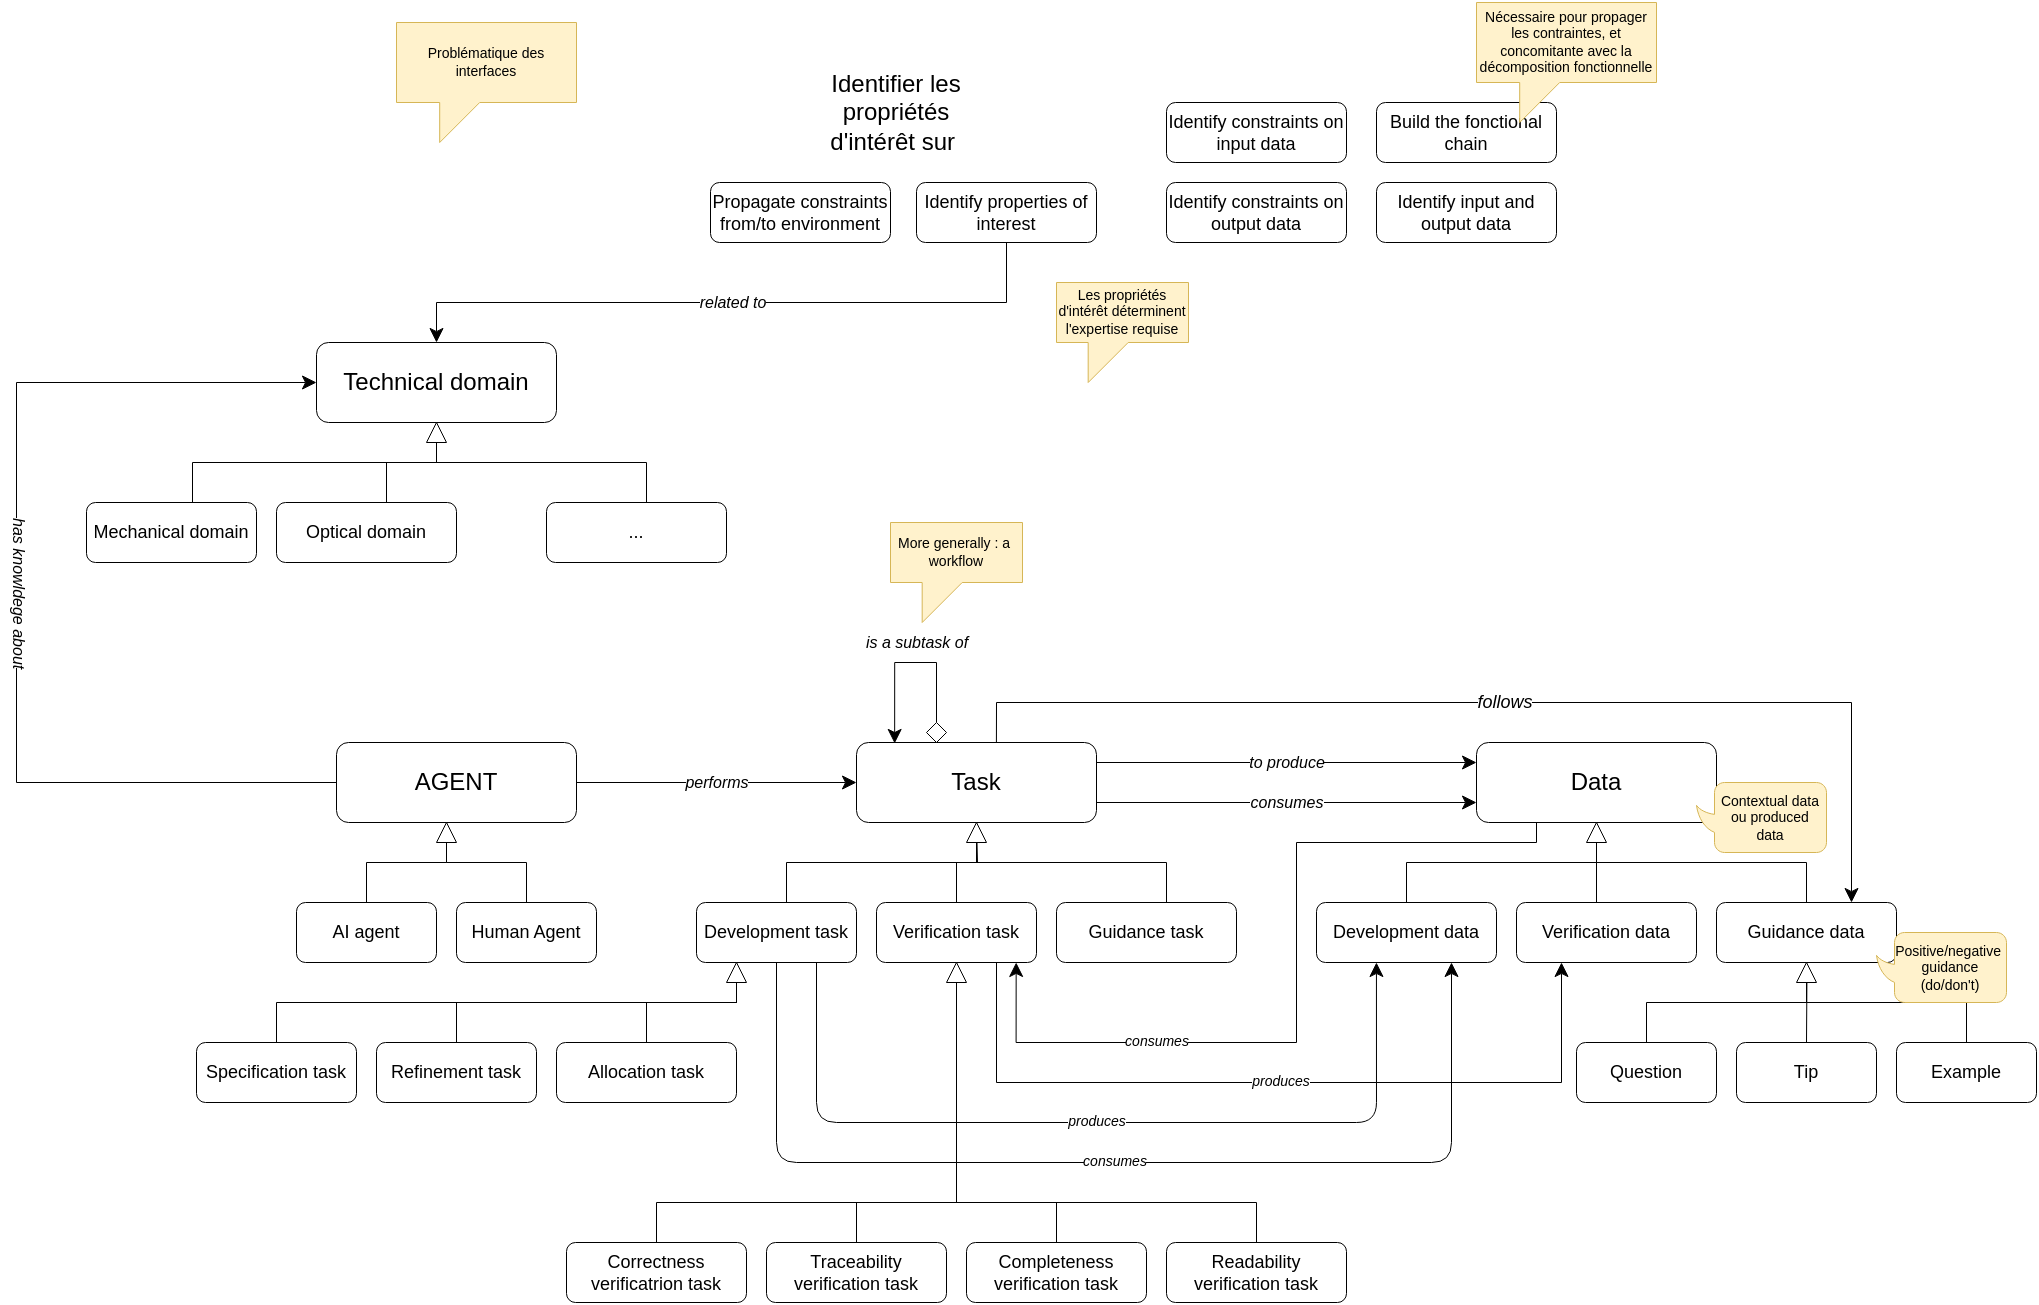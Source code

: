 <mxfile version="25.0.3">
  <diagram name="Page-1" id="Z5_-aFUJuA9duvFPhsF1">
    <mxGraphModel dx="1434" dy="746" grid="1" gridSize="10" guides="1" tooltips="1" connect="1" arrows="1" fold="1" page="1" pageScale="1" pageWidth="3300" pageHeight="4681" math="0" shadow="0">
      <root>
        <mxCell id="0" />
        <mxCell id="1" parent="0" />
        <mxCell id="tLiYIg1hAG5-3rMSmf7M-101" value="consumes" style="edgeStyle=orthogonalEdgeStyle;rounded=0;orthogonalLoop=1;jettySize=auto;html=1;exitX=0.25;exitY=1;exitDx=0;exitDy=0;entryX=0.873;entryY=1;entryDx=0;entryDy=0;strokeColor=default;strokeWidth=0.5;align=center;verticalAlign=middle;fontFamily=Helvetica;fontSize=7;fontColor=default;fontStyle=2;labelBackgroundColor=default;endArrow=classic;jumpStyle=arc;entryPerimeter=0;" parent="1" source="tLiYIg1hAG5-3rMSmf7M-17" target="tLiYIg1hAG5-3rMSmf7M-62" edge="1">
          <mxGeometry x="0.463" relative="1" as="geometry">
            <Array as="points">
              <mxPoint x="1160" y="490" />
              <mxPoint x="1040" y="490" />
              <mxPoint x="1040" y="590" />
              <mxPoint x="900" y="590" />
            </Array>
            <mxPoint as="offset" />
          </mxGeometry>
        </mxCell>
        <mxCell id="tLiYIg1hAG5-3rMSmf7M-17" value="Data" style="rounded=1;whiteSpace=wrap;html=1;strokeWidth=0.5;" parent="1" vertex="1">
          <mxGeometry x="1130" y="440" width="120" height="40" as="geometry" />
        </mxCell>
        <mxCell id="tLiYIg1hAG5-3rMSmf7M-19" value="performs" style="edgeStyle=orthogonalEdgeStyle;rounded=0;orthogonalLoop=1;jettySize=auto;html=1;entryX=0;entryY=0.5;entryDx=0;entryDy=0;fontStyle=2;exitX=1;exitY=0.5;exitDx=0;exitDy=0;fontSize=8;strokeWidth=0.5;" parent="1" source="tLiYIg1hAG5-3rMSmf7M-21" target="tLiYIg1hAG5-3rMSmf7M-58" edge="1">
          <mxGeometry relative="1" as="geometry" />
        </mxCell>
        <mxCell id="DMlMxsVQOJTG3V4bMgdd-10" value="has knowldege about" style="edgeStyle=orthogonalEdgeStyle;rounded=0;orthogonalLoop=1;jettySize=auto;html=1;entryX=0;entryY=0.5;entryDx=0;entryDy=0;exitX=0;exitY=0.5;exitDx=0;exitDy=0;textDirection=vertical-lr;fontSize=8;strokeColor=default;strokeWidth=0.5;align=center;verticalAlign=middle;fontFamily=Helvetica;fontColor=default;fontStyle=2;labelBackgroundColor=default;endArrow=classic;" parent="1" source="tLiYIg1hAG5-3rMSmf7M-21" target="tLiYIg1hAG5-3rMSmf7M-94" edge="1">
          <mxGeometry relative="1" as="geometry">
            <Array as="points">
              <mxPoint x="400" y="460" />
              <mxPoint x="400" y="260" />
            </Array>
          </mxGeometry>
        </mxCell>
        <mxCell id="tLiYIg1hAG5-3rMSmf7M-21" value="AGENT" style="rounded=1;whiteSpace=wrap;html=1;strokeWidth=0.5;" parent="1" vertex="1">
          <mxGeometry x="560" y="440" width="120" height="40" as="geometry" />
        </mxCell>
        <mxCell id="tLiYIg1hAG5-3rMSmf7M-29" value="&lt;span style=&quot;text-align: right;&quot;&gt;Development data&lt;/span&gt;" style="rounded=1;whiteSpace=wrap;html=1;fontSize=9;strokeWidth=0.5;" parent="1" vertex="1">
          <mxGeometry x="1050" y="520" width="90" height="30" as="geometry" />
        </mxCell>
        <mxCell id="tLiYIg1hAG5-3rMSmf7M-43" style="edgeStyle=orthogonalEdgeStyle;rounded=0;orthogonalLoop=1;jettySize=auto;html=1;entryX=0;entryY=0.5;entryDx=0;entryDy=0;exitX=0.5;exitY=0;exitDx=0;exitDy=0;endArrow=none;endFill=0;strokeWidth=0.5;" parent="1" source="tLiYIg1hAG5-3rMSmf7M-30" target="tLiYIg1hAG5-3rMSmf7M-41" edge="1">
          <mxGeometry relative="1" as="geometry">
            <Array as="points">
              <mxPoint x="1190" y="540" />
            </Array>
          </mxGeometry>
        </mxCell>
        <mxCell id="tLiYIg1hAG5-3rMSmf7M-30" value="&lt;span style=&quot;text-align: right;&quot;&gt;Verification data&lt;/span&gt;" style="rounded=1;whiteSpace=wrap;html=1;fontSize=9;strokeWidth=0.5;" parent="1" vertex="1">
          <mxGeometry x="1150" y="520" width="90" height="30" as="geometry" />
        </mxCell>
        <mxCell id="tLiYIg1hAG5-3rMSmf7M-44" style="edgeStyle=orthogonalEdgeStyle;rounded=0;orthogonalLoop=1;jettySize=auto;html=1;entryX=0;entryY=0.5;entryDx=0;entryDy=0;endArrow=none;endFill=0;exitX=0.5;exitY=0;exitDx=0;exitDy=0;strokeWidth=0.5;" parent="1" source="tLiYIg1hAG5-3rMSmf7M-31" target="tLiYIg1hAG5-3rMSmf7M-41" edge="1">
          <mxGeometry relative="1" as="geometry">
            <mxPoint x="1320" y="510" as="sourcePoint" />
            <Array as="points">
              <mxPoint x="1295" y="500" />
              <mxPoint x="1190" y="500" />
            </Array>
          </mxGeometry>
        </mxCell>
        <mxCell id="tLiYIg1hAG5-3rMSmf7M-31" value="&lt;span style=&quot;text-align: right;&quot;&gt;Guidance data&lt;/span&gt;" style="rounded=1;whiteSpace=wrap;html=1;fontSize=9;strokeWidth=0.5;" parent="1" vertex="1">
          <mxGeometry x="1250" y="520" width="90" height="30" as="geometry" />
        </mxCell>
        <mxCell id="tLiYIg1hAG5-3rMSmf7M-32" value="&lt;span style=&quot;text-align: right;&quot;&gt;Question&lt;/span&gt;" style="rounded=1;whiteSpace=wrap;html=1;fontSize=9;strokeWidth=0.5;" parent="1" vertex="1">
          <mxGeometry x="1180" y="590" width="70" height="30" as="geometry" />
        </mxCell>
        <mxCell id="tLiYIg1hAG5-3rMSmf7M-39" style="edgeStyle=orthogonalEdgeStyle;rounded=0;orthogonalLoop=1;jettySize=auto;html=1;exitX=0.5;exitY=0;exitDx=0;exitDy=0;endArrow=none;endFill=0;strokeWidth=0.5;" parent="1" source="tLiYIg1hAG5-3rMSmf7M-33" edge="1">
          <mxGeometry relative="1" as="geometry">
            <mxPoint x="1295.2" y="560" as="targetPoint" />
          </mxGeometry>
        </mxCell>
        <mxCell id="tLiYIg1hAG5-3rMSmf7M-33" value="&lt;span style=&quot;text-align: right;&quot;&gt;Tip&lt;/span&gt;" style="rounded=1;whiteSpace=wrap;html=1;fontSize=9;strokeWidth=0.5;" parent="1" vertex="1">
          <mxGeometry x="1260" y="590" width="70" height="30" as="geometry" />
        </mxCell>
        <mxCell id="tLiYIg1hAG5-3rMSmf7M-40" style="edgeStyle=orthogonalEdgeStyle;rounded=0;orthogonalLoop=1;jettySize=auto;html=1;entryX=0;entryY=0.5;entryDx=0;entryDy=0;endArrow=none;endFill=0;strokeWidth=0.5;" parent="1" source="tLiYIg1hAG5-3rMSmf7M-34" target="tLiYIg1hAG5-3rMSmf7M-37" edge="1">
          <mxGeometry relative="1" as="geometry">
            <Array as="points">
              <mxPoint x="1375" y="570" />
              <mxPoint x="1295" y="570" />
            </Array>
          </mxGeometry>
        </mxCell>
        <mxCell id="tLiYIg1hAG5-3rMSmf7M-34" value="&lt;span style=&quot;text-align: right;&quot;&gt;Example&lt;/span&gt;" style="rounded=1;whiteSpace=wrap;html=1;fontSize=9;strokeWidth=0.5;" parent="1" vertex="1">
          <mxGeometry x="1340" y="590" width="70" height="30" as="geometry" />
        </mxCell>
        <mxCell id="tLiYIg1hAG5-3rMSmf7M-38" style="edgeStyle=orthogonalEdgeStyle;rounded=0;orthogonalLoop=1;jettySize=auto;html=1;exitX=0;exitY=0.5;exitDx=0;exitDy=0;entryX=0.5;entryY=0;entryDx=0;entryDy=0;endArrow=none;endFill=0;strokeWidth=0.5;" parent="1" source="tLiYIg1hAG5-3rMSmf7M-37" target="tLiYIg1hAG5-3rMSmf7M-32" edge="1">
          <mxGeometry relative="1" as="geometry">
            <Array as="points">
              <mxPoint x="1295" y="570" />
              <mxPoint x="1215" y="570" />
            </Array>
          </mxGeometry>
        </mxCell>
        <mxCell id="tLiYIg1hAG5-3rMSmf7M-37" value="" style="triangle;whiteSpace=wrap;html=1;rotation=-90;strokeWidth=0.5;" parent="1" vertex="1">
          <mxGeometry x="1290" y="550" width="10" height="10" as="geometry" />
        </mxCell>
        <mxCell id="tLiYIg1hAG5-3rMSmf7M-42" style="edgeStyle=orthogonalEdgeStyle;rounded=0;orthogonalLoop=1;jettySize=auto;html=1;entryX=0.5;entryY=0;entryDx=0;entryDy=0;endArrow=none;endFill=0;strokeWidth=0.5;" parent="1" source="tLiYIg1hAG5-3rMSmf7M-41" target="tLiYIg1hAG5-3rMSmf7M-29" edge="1">
          <mxGeometry relative="1" as="geometry">
            <Array as="points">
              <mxPoint x="1190" y="500" />
              <mxPoint x="1095" y="500" />
            </Array>
          </mxGeometry>
        </mxCell>
        <mxCell id="tLiYIg1hAG5-3rMSmf7M-41" value="" style="triangle;whiteSpace=wrap;html=1;rotation=-90;strokeWidth=0.5;" parent="1" vertex="1">
          <mxGeometry x="1185" y="480" width="10" height="10" as="geometry" />
        </mxCell>
        <mxCell id="tLiYIg1hAG5-3rMSmf7M-52" style="edgeStyle=orthogonalEdgeStyle;rounded=0;orthogonalLoop=1;jettySize=auto;html=1;entryX=0;entryY=0.5;entryDx=0;entryDy=0;endArrow=none;endFill=0;strokeWidth=0.5;exitX=0.5;exitY=0;exitDx=0;exitDy=0;" parent="1" source="tLiYIg1hAG5-3rMSmf7M-48" target="tLiYIg1hAG5-3rMSmf7M-51" edge="1">
          <mxGeometry relative="1" as="geometry">
            <Array as="points">
              <mxPoint x="575" y="500" />
              <mxPoint x="615" y="500" />
            </Array>
          </mxGeometry>
        </mxCell>
        <mxCell id="tLiYIg1hAG5-3rMSmf7M-48" value="&lt;span style=&quot;text-align: right;&quot;&gt;AI agent&lt;/span&gt;" style="rounded=1;whiteSpace=wrap;html=1;fontSize=9;strokeWidth=0.5;" parent="1" vertex="1">
          <mxGeometry x="540" y="520" width="70" height="30" as="geometry" />
        </mxCell>
        <mxCell id="tLiYIg1hAG5-3rMSmf7M-53" style="edgeStyle=orthogonalEdgeStyle;rounded=0;orthogonalLoop=1;jettySize=auto;html=1;entryX=0;entryY=0.5;entryDx=0;entryDy=0;endArrow=none;endFill=0;strokeWidth=0.5;" parent="1" source="tLiYIg1hAG5-3rMSmf7M-49" target="tLiYIg1hAG5-3rMSmf7M-51" edge="1">
          <mxGeometry relative="1" as="geometry">
            <mxPoint x="610" y="490" as="targetPoint" />
            <Array as="points">
              <mxPoint x="655" y="500" />
              <mxPoint x="615" y="500" />
            </Array>
          </mxGeometry>
        </mxCell>
        <mxCell id="tLiYIg1hAG5-3rMSmf7M-49" value="&lt;span style=&quot;text-align: right;&quot;&gt;Human Agent&lt;/span&gt;" style="rounded=1;whiteSpace=wrap;html=1;fontSize=9;strokeWidth=0.5;" parent="1" vertex="1">
          <mxGeometry x="620" y="520" width="70" height="30" as="geometry" />
        </mxCell>
        <mxCell id="tLiYIg1hAG5-3rMSmf7M-51" value="" style="triangle;whiteSpace=wrap;html=1;rotation=-90;strokeWidth=0.5;" parent="1" vertex="1">
          <mxGeometry x="610" y="480" width="10" height="10" as="geometry" />
        </mxCell>
        <mxCell id="tLiYIg1hAG5-3rMSmf7M-59" value="consumes" style="edgeStyle=orthogonalEdgeStyle;rounded=0;orthogonalLoop=1;jettySize=auto;html=1;entryX=0;entryY=0.75;entryDx=0;entryDy=0;exitX=1;exitY=0.75;exitDx=0;exitDy=0;fontStyle=2;fontSize=8;strokeWidth=0.5;" parent="1" source="tLiYIg1hAG5-3rMSmf7M-58" target="tLiYIg1hAG5-3rMSmf7M-17" edge="1">
          <mxGeometry relative="1" as="geometry" />
        </mxCell>
        <mxCell id="tLiYIg1hAG5-3rMSmf7M-60" value="to produce" style="edgeStyle=orthogonalEdgeStyle;rounded=0;orthogonalLoop=1;jettySize=auto;html=1;entryX=0;entryY=0.25;entryDx=0;entryDy=0;exitX=1;exitY=0.25;exitDx=0;exitDy=0;fontStyle=2;fontSize=8;strokeWidth=0.5;" parent="1" source="tLiYIg1hAG5-3rMSmf7M-58" target="tLiYIg1hAG5-3rMSmf7M-17" edge="1">
          <mxGeometry relative="1" as="geometry" />
        </mxCell>
        <mxCell id="tLiYIg1hAG5-3rMSmf7M-58" value="Task" style="rounded=1;whiteSpace=wrap;html=1;strokeWidth=0.5;" parent="1" vertex="1">
          <mxGeometry x="820" y="440" width="120" height="40" as="geometry" />
        </mxCell>
        <mxCell id="tLiYIg1hAG5-3rMSmf7M-64" style="edgeStyle=orthogonalEdgeStyle;rounded=0;orthogonalLoop=1;jettySize=auto;html=1;entryX=0.5;entryY=1;entryDx=0;entryDy=0;endArrow=none;endFill=0;strokeWidth=0.5;" parent="1" source="tLiYIg1hAG5-3rMSmf7M-61" target="tLiYIg1hAG5-3rMSmf7M-58" edge="1">
          <mxGeometry relative="1" as="geometry">
            <Array as="points">
              <mxPoint x="785" y="500" />
              <mxPoint x="880" y="500" />
            </Array>
          </mxGeometry>
        </mxCell>
        <mxCell id="tLiYIg1hAG5-3rMSmf7M-74" value="consumes" style="edgeStyle=orthogonalEdgeStyle;rounded=1;orthogonalLoop=1;jettySize=auto;html=1;exitX=0.5;exitY=1;exitDx=0;exitDy=0;entryX=0.75;entryY=1;entryDx=0;entryDy=0;fontStyle=2;fontSize=7;strokeWidth=0.5;curved=0;" parent="1" source="tLiYIg1hAG5-3rMSmf7M-61" target="tLiYIg1hAG5-3rMSmf7M-29" edge="1">
          <mxGeometry relative="1" as="geometry">
            <Array as="points">
              <mxPoint x="780" y="650" />
              <mxPoint x="1118" y="650" />
            </Array>
          </mxGeometry>
        </mxCell>
        <mxCell id="tLiYIg1hAG5-3rMSmf7M-61" value="&lt;span style=&quot;text-align: right;&quot;&gt;Development task&lt;/span&gt;" style="rounded=1;whiteSpace=wrap;html=1;fontSize=9;strokeWidth=0.5;" parent="1" vertex="1">
          <mxGeometry x="740" y="520" width="80" height="30" as="geometry" />
        </mxCell>
        <mxCell id="tLiYIg1hAG5-3rMSmf7M-69" style="edgeStyle=orthogonalEdgeStyle;rounded=0;orthogonalLoop=1;jettySize=auto;html=1;endArrow=none;endFill=0;strokeWidth=0.5;" parent="1" source="tLiYIg1hAG5-3rMSmf7M-62" edge="1">
          <mxGeometry relative="1" as="geometry">
            <mxPoint x="880" y="480" as="targetPoint" />
          </mxGeometry>
        </mxCell>
        <mxCell id="tLiYIg1hAG5-3rMSmf7M-76" value="produces" style="edgeStyle=orthogonalEdgeStyle;rounded=0;orthogonalLoop=1;jettySize=auto;html=1;exitX=0.75;exitY=1;exitDx=0;exitDy=0;entryX=0.25;entryY=1;entryDx=0;entryDy=0;strokeColor=default;strokeWidth=0.5;align=center;verticalAlign=middle;fontFamily=Helvetica;fontSize=7;fontColor=default;fontStyle=2;labelBackgroundColor=default;endArrow=classic;" parent="1" source="tLiYIg1hAG5-3rMSmf7M-62" target="tLiYIg1hAG5-3rMSmf7M-30" edge="1">
          <mxGeometry relative="1" as="geometry">
            <Array as="points">
              <mxPoint x="890" y="610" />
              <mxPoint x="1173" y="610" />
            </Array>
          </mxGeometry>
        </mxCell>
        <mxCell id="tLiYIg1hAG5-3rMSmf7M-62" value="&lt;span style=&quot;text-align: right;&quot;&gt;Verification task&lt;/span&gt;" style="rounded=1;whiteSpace=wrap;html=1;fontSize=9;strokeWidth=0.5;" parent="1" vertex="1">
          <mxGeometry x="830" y="520" width="80" height="30" as="geometry" />
        </mxCell>
        <mxCell id="tLiYIg1hAG5-3rMSmf7M-66" style="edgeStyle=orthogonalEdgeStyle;rounded=0;orthogonalLoop=1;jettySize=auto;html=1;exitX=0.5;exitY=0;exitDx=0;exitDy=0;endArrow=none;endFill=0;strokeWidth=0.5;" parent="1" source="tLiYIg1hAG5-3rMSmf7M-71" edge="1">
          <mxGeometry relative="1" as="geometry">
            <mxPoint x="880" y="480" as="targetPoint" />
          </mxGeometry>
        </mxCell>
        <mxCell id="tLiYIg1hAG5-3rMSmf7M-63" value="&lt;span style=&quot;text-align: right;&quot;&gt;Guidance task&lt;/span&gt;" style="rounded=1;whiteSpace=wrap;html=1;fontSize=9;strokeWidth=0.5;" parent="1" vertex="1">
          <mxGeometry x="920" y="520" width="90" height="30" as="geometry" />
        </mxCell>
        <mxCell id="tLiYIg1hAG5-3rMSmf7M-72" value="" style="edgeStyle=orthogonalEdgeStyle;rounded=0;orthogonalLoop=1;jettySize=auto;html=1;exitX=0.5;exitY=0;exitDx=0;exitDy=0;endArrow=none;endFill=0;strokeWidth=0.5;" parent="1" source="tLiYIg1hAG5-3rMSmf7M-63" target="tLiYIg1hAG5-3rMSmf7M-71" edge="1">
          <mxGeometry relative="1" as="geometry">
            <mxPoint x="880" y="480" as="targetPoint" />
            <mxPoint x="975" y="540" as="sourcePoint" />
            <Array as="points">
              <mxPoint x="975" y="500" />
              <mxPoint x="880" y="500" />
            </Array>
          </mxGeometry>
        </mxCell>
        <mxCell id="tLiYIg1hAG5-3rMSmf7M-71" value="" style="triangle;whiteSpace=wrap;html=1;rotation=-90;strokeWidth=0.5;" parent="1" vertex="1">
          <mxGeometry x="875" y="480" width="10" height="10" as="geometry" />
        </mxCell>
        <mxCell id="tLiYIg1hAG5-3rMSmf7M-73" value="follows" style="edgeStyle=orthogonalEdgeStyle;rounded=0;orthogonalLoop=1;jettySize=auto;html=1;entryX=0.583;entryY=0;entryDx=0;entryDy=0;entryPerimeter=0;flowAnimation=0;jumpStyle=arc;fontSize=9;fontStyle=2;exitX=0.75;exitY=0;exitDx=0;exitDy=0;startArrow=classic;startFill=1;endArrow=none;endFill=0;strokeWidth=0.5;" parent="1" source="tLiYIg1hAG5-3rMSmf7M-31" target="tLiYIg1hAG5-3rMSmf7M-58" edge="1">
          <mxGeometry relative="1" as="geometry">
            <Array as="points">
              <mxPoint x="1318" y="420" />
              <mxPoint x="890" y="420" />
            </Array>
          </mxGeometry>
        </mxCell>
        <mxCell id="tLiYIg1hAG5-3rMSmf7M-75" value="produces" style="edgeStyle=orthogonalEdgeStyle;rounded=1;orthogonalLoop=1;jettySize=auto;html=1;entryX=0.333;entryY=1;entryDx=0;entryDy=0;entryPerimeter=0;exitX=0.75;exitY=1;exitDx=0;exitDy=0;fontStyle=2;fontSize=7;strokeWidth=0.5;curved=0;" parent="1" source="tLiYIg1hAG5-3rMSmf7M-61" target="tLiYIg1hAG5-3rMSmf7M-29" edge="1">
          <mxGeometry relative="1" as="geometry">
            <Array as="points">
              <mxPoint x="800" y="630" />
              <mxPoint x="1080" y="630" />
            </Array>
          </mxGeometry>
        </mxCell>
        <mxCell id="tLiYIg1hAG5-3rMSmf7M-80" style="edgeStyle=orthogonalEdgeStyle;rounded=0;orthogonalLoop=1;jettySize=auto;html=1;entryX=0;entryY=0.5;entryDx=0;entryDy=0;exitX=0.5;exitY=0;exitDx=0;exitDy=0;strokeColor=default;strokeWidth=0.5;align=center;verticalAlign=middle;fontFamily=Helvetica;fontSize=11;fontColor=default;fontStyle=2;labelBackgroundColor=default;endArrow=none;endFill=0;" parent="1" source="tLiYIg1hAG5-3rMSmf7M-77" target="tLiYIg1hAG5-3rMSmf7M-79" edge="1">
          <mxGeometry relative="1" as="geometry">
            <Array as="points">
              <mxPoint x="530" y="570" />
              <mxPoint x="760" y="570" />
            </Array>
          </mxGeometry>
        </mxCell>
        <mxCell id="tLiYIg1hAG5-3rMSmf7M-77" value="&lt;span style=&quot;text-align: right;&quot;&gt;Specification task&lt;/span&gt;" style="rounded=1;whiteSpace=wrap;html=1;fontSize=9;strokeWidth=0.5;" parent="1" vertex="1">
          <mxGeometry x="490" y="590" width="80" height="30" as="geometry" />
        </mxCell>
        <mxCell id="tLiYIg1hAG5-3rMSmf7M-81" style="edgeStyle=orthogonalEdgeStyle;rounded=0;orthogonalLoop=1;jettySize=auto;html=1;entryX=0;entryY=0.5;entryDx=0;entryDy=0;endArrow=none;endFill=0;strokeColor=default;strokeWidth=0.5;align=center;verticalAlign=middle;fontFamily=Helvetica;fontSize=11;fontColor=default;fontStyle=2;labelBackgroundColor=default;exitX=0.5;exitY=0;exitDx=0;exitDy=0;" parent="1" source="tLiYIg1hAG5-3rMSmf7M-102" target="tLiYIg1hAG5-3rMSmf7M-79" edge="1">
          <mxGeometry relative="1" as="geometry">
            <Array as="points">
              <mxPoint x="715" y="570" />
              <mxPoint x="760" y="570" />
            </Array>
          </mxGeometry>
        </mxCell>
        <mxCell id="tLiYIg1hAG5-3rMSmf7M-103" style="edgeStyle=orthogonalEdgeStyle;rounded=0;orthogonalLoop=1;jettySize=auto;html=1;entryX=0;entryY=0.5;entryDx=0;entryDy=0;exitX=0.5;exitY=0;exitDx=0;exitDy=0;strokeColor=default;strokeWidth=0.5;align=center;verticalAlign=middle;fontFamily=Helvetica;fontSize=11;fontColor=default;labelBackgroundColor=default;endArrow=none;endFill=0;" parent="1" source="tLiYIg1hAG5-3rMSmf7M-78" target="tLiYIg1hAG5-3rMSmf7M-79" edge="1">
          <mxGeometry relative="1" as="geometry">
            <Array as="points">
              <mxPoint x="620" y="570" />
              <mxPoint x="760" y="570" />
            </Array>
          </mxGeometry>
        </mxCell>
        <mxCell id="tLiYIg1hAG5-3rMSmf7M-78" value="&lt;span style=&quot;text-align: right;&quot;&gt;Refinement task&lt;/span&gt;" style="rounded=1;whiteSpace=wrap;html=1;fontSize=9;strokeWidth=0.5;" parent="1" vertex="1">
          <mxGeometry x="580" y="590" width="80" height="30" as="geometry" />
        </mxCell>
        <mxCell id="tLiYIg1hAG5-3rMSmf7M-79" value="" style="triangle;whiteSpace=wrap;html=1;rotation=-90;strokeWidth=0.5;" parent="1" vertex="1">
          <mxGeometry x="755" y="550" width="10" height="10" as="geometry" />
        </mxCell>
        <mxCell id="tLiYIg1hAG5-3rMSmf7M-82" value="is a subtask of" style="edgeStyle=orthogonalEdgeStyle;rounded=0;orthogonalLoop=1;jettySize=auto;html=1;entryX=0.159;entryY=0.012;entryDx=0;entryDy=0;entryPerimeter=0;fontSize=8;fontStyle=2;strokeWidth=0.5;" parent="1" source="tLiYIg1hAG5-3rMSmf7M-83" target="tLiYIg1hAG5-3rMSmf7M-58" edge="1">
          <mxGeometry x="-0.124" y="-10" relative="1" as="geometry">
            <Array as="points">
              <mxPoint x="860" y="400" />
              <mxPoint x="839" y="400" />
            </Array>
            <mxPoint as="offset" />
          </mxGeometry>
        </mxCell>
        <mxCell id="tLiYIg1hAG5-3rMSmf7M-83" value="" style="rhombus;whiteSpace=wrap;html=1;rotation=-90;strokeWidth=0.5;" parent="1" vertex="1">
          <mxGeometry x="855" y="430" width="10" height="10" as="geometry" />
        </mxCell>
        <mxCell id="tLiYIg1hAG5-3rMSmf7M-90" style="edgeStyle=orthogonalEdgeStyle;rounded=0;orthogonalLoop=1;jettySize=auto;html=1;entryX=0;entryY=0.5;entryDx=0;entryDy=0;strokeColor=default;strokeWidth=0.5;align=center;verticalAlign=middle;fontFamily=Helvetica;fontSize=7;fontColor=default;fontStyle=2;labelBackgroundColor=default;endArrow=none;endFill=0;exitX=0.5;exitY=0;exitDx=0;exitDy=0;curved=0;" parent="1" source="tLiYIg1hAG5-3rMSmf7M-85" target="tLiYIg1hAG5-3rMSmf7M-89" edge="1">
          <mxGeometry relative="1" as="geometry">
            <Array as="points">
              <mxPoint x="720" y="670" />
              <mxPoint x="870" y="670" />
            </Array>
          </mxGeometry>
        </mxCell>
        <mxCell id="tLiYIg1hAG5-3rMSmf7M-85" value="&lt;span style=&quot;text-align: right;&quot;&gt;Correctness verificatrion task&lt;/span&gt;" style="rounded=1;whiteSpace=wrap;html=1;fontSize=9;strokeWidth=0.5;" parent="1" vertex="1">
          <mxGeometry x="675" y="690" width="90" height="30" as="geometry" />
        </mxCell>
        <mxCell id="tLiYIg1hAG5-3rMSmf7M-91" style="edgeStyle=orthogonalEdgeStyle;rounded=0;orthogonalLoop=1;jettySize=auto;html=1;exitX=0.5;exitY=0;exitDx=0;exitDy=0;strokeColor=default;strokeWidth=0.5;align=center;verticalAlign=middle;fontFamily=Helvetica;fontSize=7;fontColor=default;fontStyle=2;labelBackgroundColor=default;endArrow=none;endFill=0;" parent="1" source="tLiYIg1hAG5-3rMSmf7M-86" edge="1">
          <mxGeometry relative="1" as="geometry">
            <mxPoint x="870" y="590" as="targetPoint" />
            <Array as="points">
              <mxPoint x="820" y="670" />
              <mxPoint x="870" y="670" />
            </Array>
          </mxGeometry>
        </mxCell>
        <mxCell id="tLiYIg1hAG5-3rMSmf7M-86" value="&lt;span style=&quot;text-align: right;&quot;&gt;Traceability verification task&lt;/span&gt;" style="rounded=1;whiteSpace=wrap;html=1;fontSize=9;strokeWidth=0.5;" parent="1" vertex="1">
          <mxGeometry x="775" y="690" width="90" height="30" as="geometry" />
        </mxCell>
        <mxCell id="tLiYIg1hAG5-3rMSmf7M-92" style="edgeStyle=orthogonalEdgeStyle;rounded=0;orthogonalLoop=1;jettySize=auto;html=1;strokeColor=default;strokeWidth=0.5;align=center;verticalAlign=middle;fontFamily=Helvetica;fontSize=7;fontColor=default;fontStyle=2;labelBackgroundColor=default;endArrow=none;endFill=0;exitX=0.5;exitY=0;exitDx=0;exitDy=0;" parent="1" source="tLiYIg1hAG5-3rMSmf7M-87" edge="1">
          <mxGeometry relative="1" as="geometry">
            <mxPoint x="870" y="590" as="targetPoint" />
            <Array as="points">
              <mxPoint x="920" y="670" />
              <mxPoint x="870" y="670" />
            </Array>
          </mxGeometry>
        </mxCell>
        <mxCell id="tLiYIg1hAG5-3rMSmf7M-87" value="&lt;span style=&quot;text-align: right;&quot;&gt;Completeness verification task&lt;/span&gt;" style="rounded=1;whiteSpace=wrap;html=1;fontSize=9;strokeWidth=0.5;" parent="1" vertex="1">
          <mxGeometry x="875" y="690" width="90" height="30" as="geometry" />
        </mxCell>
        <mxCell id="tLiYIg1hAG5-3rMSmf7M-93" style="edgeStyle=orthogonalEdgeStyle;rounded=0;orthogonalLoop=1;jettySize=auto;html=1;endArrow=none;endFill=0;strokeColor=default;strokeWidth=0.5;align=center;verticalAlign=middle;fontFamily=Helvetica;fontSize=7;fontColor=default;fontStyle=2;labelBackgroundColor=default;entryX=0;entryY=0.5;entryDx=0;entryDy=0;exitX=0.5;exitY=0;exitDx=0;exitDy=0;" parent="1" source="tLiYIg1hAG5-3rMSmf7M-88" target="tLiYIg1hAG5-3rMSmf7M-89" edge="1">
          <mxGeometry relative="1" as="geometry">
            <mxPoint x="880" y="590" as="targetPoint" />
            <Array as="points">
              <mxPoint x="1020" y="670" />
              <mxPoint x="870" y="670" />
            </Array>
          </mxGeometry>
        </mxCell>
        <mxCell id="tLiYIg1hAG5-3rMSmf7M-88" value="&lt;span style=&quot;text-align: right;&quot;&gt;Readability&lt;br&gt;verification task&lt;/span&gt;" style="rounded=1;whiteSpace=wrap;html=1;fontSize=9;strokeWidth=0.5;" parent="1" vertex="1">
          <mxGeometry x="975" y="690" width="90" height="30" as="geometry" />
        </mxCell>
        <mxCell id="tLiYIg1hAG5-3rMSmf7M-89" value="" style="triangle;whiteSpace=wrap;html=1;rotation=-90;strokeWidth=0.5;" parent="1" vertex="1">
          <mxGeometry x="865" y="550" width="10" height="10" as="geometry" />
        </mxCell>
        <mxCell id="tLiYIg1hAG5-3rMSmf7M-94" value="Technical domain" style="rounded=1;whiteSpace=wrap;html=1;strokeWidth=0.5;" parent="1" vertex="1">
          <mxGeometry x="550" y="240" width="120" height="40" as="geometry" />
        </mxCell>
        <mxCell id="m_tKtK9dRIFQRdfaqVs3-2" style="edgeStyle=orthogonalEdgeStyle;rounded=0;orthogonalLoop=1;jettySize=auto;html=1;entryX=0;entryY=0.5;entryDx=0;entryDy=0;exitX=0.5;exitY=0;exitDx=0;exitDy=0;endArrow=none;endFill=0;strokeColor=default;strokeWidth=0.5;align=center;verticalAlign=middle;fontFamily=Helvetica;fontSize=8;fontColor=default;fontStyle=2;labelBackgroundColor=default;" parent="1" source="tLiYIg1hAG5-3rMSmf7M-95" target="m_tKtK9dRIFQRdfaqVs3-1" edge="1">
          <mxGeometry relative="1" as="geometry">
            <Array as="points">
              <mxPoint x="488" y="300" />
              <mxPoint x="610" y="300" />
            </Array>
          </mxGeometry>
        </mxCell>
        <mxCell id="tLiYIg1hAG5-3rMSmf7M-95" value="&lt;span style=&quot;text-align: right;&quot;&gt;Mechanical domain&lt;/span&gt;" style="rounded=1;whiteSpace=wrap;html=1;fontSize=9;strokeWidth=0.5;" parent="1" vertex="1">
          <mxGeometry x="435" y="320" width="85" height="30" as="geometry" />
        </mxCell>
        <mxCell id="m_tKtK9dRIFQRdfaqVs3-3" style="edgeStyle=orthogonalEdgeStyle;rounded=0;orthogonalLoop=1;jettySize=auto;html=1;endArrow=none;endFill=0;strokeColor=default;strokeWidth=0.5;align=center;verticalAlign=middle;fontFamily=Helvetica;fontSize=8;fontColor=default;fontStyle=2;labelBackgroundColor=default;" parent="1" source="tLiYIg1hAG5-3rMSmf7M-96" edge="1">
          <mxGeometry relative="1" as="geometry">
            <mxPoint x="610" y="290.0" as="targetPoint" />
            <Array as="points">
              <mxPoint x="585" y="300" />
              <mxPoint x="610" y="300" />
            </Array>
          </mxGeometry>
        </mxCell>
        <mxCell id="tLiYIg1hAG5-3rMSmf7M-96" value="&lt;span style=&quot;text-align: right;&quot;&gt;Optical domain&lt;/span&gt;" style="rounded=1;whiteSpace=wrap;html=1;fontSize=9;strokeWidth=0.5;" parent="1" vertex="1">
          <mxGeometry x="530" y="320" width="90" height="30" as="geometry" />
        </mxCell>
        <mxCell id="tLiYIg1hAG5-3rMSmf7M-97" value="Contextual data ou produced data" style="whiteSpace=wrap;html=1;shape=mxgraph.basic.roundRectCallout;dx=20.43;dy=9;size=5;boundedLbl=1;fontSize=7;fillColor=#fff2cc;strokeColor=#d6b656;strokeWidth=0.5;direction=south;" parent="1" vertex="1">
          <mxGeometry x="1240" y="460" width="65" height="35" as="geometry" />
        </mxCell>
        <mxCell id="tLiYIg1hAG5-3rMSmf7M-102" value="&lt;span style=&quot;text-align: right;&quot;&gt;Allocation task&lt;/span&gt;" style="rounded=1;whiteSpace=wrap;html=1;fontSize=9;strokeWidth=0.5;" parent="1" vertex="1">
          <mxGeometry x="670" y="590" width="90" height="30" as="geometry" />
        </mxCell>
        <mxCell id="tLiYIg1hAG5-3rMSmf7M-105" value="Positive/negative&amp;nbsp; guidance (do/don&#39;t)" style="whiteSpace=wrap;html=1;shape=mxgraph.basic.roundRectCallout;dx=20.43;dy=9;size=5;boundedLbl=1;fontSize=7;fillColor=#fff2cc;strokeColor=#d6b656;strokeWidth=0.5;direction=south;" parent="1" vertex="1">
          <mxGeometry x="1330" y="535" width="65" height="35" as="geometry" />
        </mxCell>
        <mxCell id="tLiYIg1hAG5-3rMSmf7M-108" value="More generally : a&amp;nbsp; workflow" style="shape=callout;whiteSpace=wrap;html=1;perimeter=calloutPerimeter;strokeColor=#d6b656;strokeWidth=0.5;align=center;verticalAlign=middle;fontFamily=Helvetica;fontSize=7;fontColor=default;fillColor=#fff2cc;size=20;position=0.24;position2=0.24;" parent="1" vertex="1">
          <mxGeometry x="837" y="330" width="66" height="50" as="geometry" />
        </mxCell>
        <mxCell id="m_tKtK9dRIFQRdfaqVs3-1" value="" style="triangle;whiteSpace=wrap;html=1;rotation=-90;strokeWidth=0.5;" parent="1" vertex="1">
          <mxGeometry x="605" y="280" width="10" height="10" as="geometry" />
        </mxCell>
        <mxCell id="m_tKtK9dRIFQRdfaqVs3-5" style="edgeStyle=orthogonalEdgeStyle;rounded=0;orthogonalLoop=1;jettySize=auto;html=1;entryX=0;entryY=0.5;entryDx=0;entryDy=0;exitX=0.5;exitY=0;exitDx=0;exitDy=0;endArrow=none;endFill=0;strokeColor=default;strokeWidth=0.5;align=center;verticalAlign=middle;fontFamily=Helvetica;fontSize=8;fontColor=default;fontStyle=2;labelBackgroundColor=default;" parent="1" source="m_tKtK9dRIFQRdfaqVs3-4" target="m_tKtK9dRIFQRdfaqVs3-1" edge="1">
          <mxGeometry relative="1" as="geometry">
            <Array as="points">
              <mxPoint x="715" y="300" />
              <mxPoint x="610" y="300" />
            </Array>
          </mxGeometry>
        </mxCell>
        <mxCell id="m_tKtK9dRIFQRdfaqVs3-4" value="&lt;span style=&quot;text-align: right;&quot;&gt;...&lt;/span&gt;" style="rounded=1;whiteSpace=wrap;html=1;fontSize=9;strokeWidth=0.5;" parent="1" vertex="1">
          <mxGeometry x="665" y="320" width="90" height="30" as="geometry" />
        </mxCell>
        <mxCell id="m_tKtK9dRIFQRdfaqVs3-9" value="Identifier les propriétés d&#39;intérêt sur&amp;nbsp;" style="text;html=1;align=center;verticalAlign=middle;whiteSpace=wrap;rounded=0;" parent="1" vertex="1">
          <mxGeometry x="795" y="110" width="90" height="30" as="geometry" />
        </mxCell>
        <mxCell id="DMlMxsVQOJTG3V4bMgdd-1" value="&lt;span style=&quot;text-align: right;&quot;&gt;Identify constraints on input data&lt;/span&gt;" style="rounded=1;whiteSpace=wrap;html=1;fontSize=9;strokeWidth=0.5;" parent="1" vertex="1">
          <mxGeometry x="975" y="120" width="90" height="30" as="geometry" />
        </mxCell>
        <mxCell id="DMlMxsVQOJTG3V4bMgdd-2" value="&lt;span style=&quot;text-align: right;&quot;&gt;Identify input and output data&lt;/span&gt;" style="rounded=1;whiteSpace=wrap;html=1;fontSize=9;strokeWidth=0.5;strokeColor=default;align=center;verticalAlign=middle;fontFamily=Helvetica;fontColor=default;fillColor=default;" parent="1" vertex="1">
          <mxGeometry x="1080" y="160" width="90" height="30" as="geometry" />
        </mxCell>
        <mxCell id="DMlMxsVQOJTG3V4bMgdd-3" value="Les propriétés d&#39;intérêt déterminent l&#39;expertise requise" style="shape=callout;whiteSpace=wrap;html=1;perimeter=calloutPerimeter;strokeColor=#d6b656;strokeWidth=0.5;align=center;verticalAlign=middle;fontFamily=Helvetica;fontSize=7;fontColor=default;fillColor=#fff2cc;size=20;position=0.24;position2=0.24;" parent="1" vertex="1">
          <mxGeometry x="920" y="210" width="66" height="50" as="geometry" />
        </mxCell>
        <mxCell id="DMlMxsVQOJTG3V4bMgdd-4" value="&lt;span style=&quot;text-align: right;&quot;&gt;Build the fonctional chain&lt;/span&gt;" style="rounded=1;whiteSpace=wrap;html=1;fontSize=9;strokeWidth=0.5;" parent="1" vertex="1">
          <mxGeometry x="1080" y="120" width="90" height="30" as="geometry" />
        </mxCell>
        <mxCell id="DMlMxsVQOJTG3V4bMgdd-5" value="Nécessaire pour propager les contraintes, et concomitante avec la décomposition fonctionnelle" style="shape=callout;whiteSpace=wrap;html=1;perimeter=calloutPerimeter;strokeColor=#d6b656;strokeWidth=0.5;align=center;verticalAlign=middle;fontFamily=Helvetica;fontSize=7;fontColor=default;fillColor=#fff2cc;size=20;position=0.24;position2=0.24;" parent="1" vertex="1">
          <mxGeometry x="1130" y="70" width="90" height="60" as="geometry" />
        </mxCell>
        <mxCell id="DMlMxsVQOJTG3V4bMgdd-6" value="&lt;span style=&quot;text-align: right;&quot;&gt;Identify constraints on output data&lt;/span&gt;" style="rounded=1;whiteSpace=wrap;html=1;fontSize=9;strokeWidth=0.5;" parent="1" vertex="1">
          <mxGeometry x="975" y="160" width="90" height="30" as="geometry" />
        </mxCell>
        <mxCell id="DMlMxsVQOJTG3V4bMgdd-9" value="related to" style="edgeStyle=orthogonalEdgeStyle;rounded=0;orthogonalLoop=1;jettySize=auto;html=1;entryX=0.5;entryY=0;entryDx=0;entryDy=0;strokeColor=default;strokeWidth=0.5;align=center;verticalAlign=middle;fontFamily=Helvetica;fontSize=8;fontColor=default;fontStyle=2;labelBackgroundColor=default;endArrow=classic;" parent="1" source="DMlMxsVQOJTG3V4bMgdd-7" target="tLiYIg1hAG5-3rMSmf7M-94" edge="1">
          <mxGeometry relative="1" as="geometry">
            <Array as="points">
              <mxPoint x="895" y="220" />
              <mxPoint x="610" y="220" />
            </Array>
          </mxGeometry>
        </mxCell>
        <mxCell id="DMlMxsVQOJTG3V4bMgdd-7" value="&lt;span style=&quot;text-align: right;&quot;&gt;Identify properties of interest&lt;/span&gt;" style="rounded=1;whiteSpace=wrap;html=1;fontSize=9;strokeWidth=0.5;" parent="1" vertex="1">
          <mxGeometry x="850" y="160" width="90" height="30" as="geometry" />
        </mxCell>
        <mxCell id="DMlMxsVQOJTG3V4bMgdd-8" value="&lt;span style=&quot;text-align: right;&quot;&gt;Propagate constraints from/to environment&lt;/span&gt;" style="rounded=1;whiteSpace=wrap;html=1;fontSize=9;strokeWidth=0.5;" parent="1" vertex="1">
          <mxGeometry x="747" y="160" width="90" height="30" as="geometry" />
        </mxCell>
        <mxCell id="5MOmHKv4mUL2_Rcombu4-1" value="Problématique des interfaces" style="shape=callout;whiteSpace=wrap;html=1;perimeter=calloutPerimeter;strokeColor=#d6b656;strokeWidth=0.5;align=center;verticalAlign=middle;fontFamily=Helvetica;fontSize=7;fontColor=default;fillColor=#fff2cc;size=20;position=0.24;position2=0.24;" vertex="1" parent="1">
          <mxGeometry x="590" y="80" width="90" height="60" as="geometry" />
        </mxCell>
      </root>
    </mxGraphModel>
  </diagram>
</mxfile>
